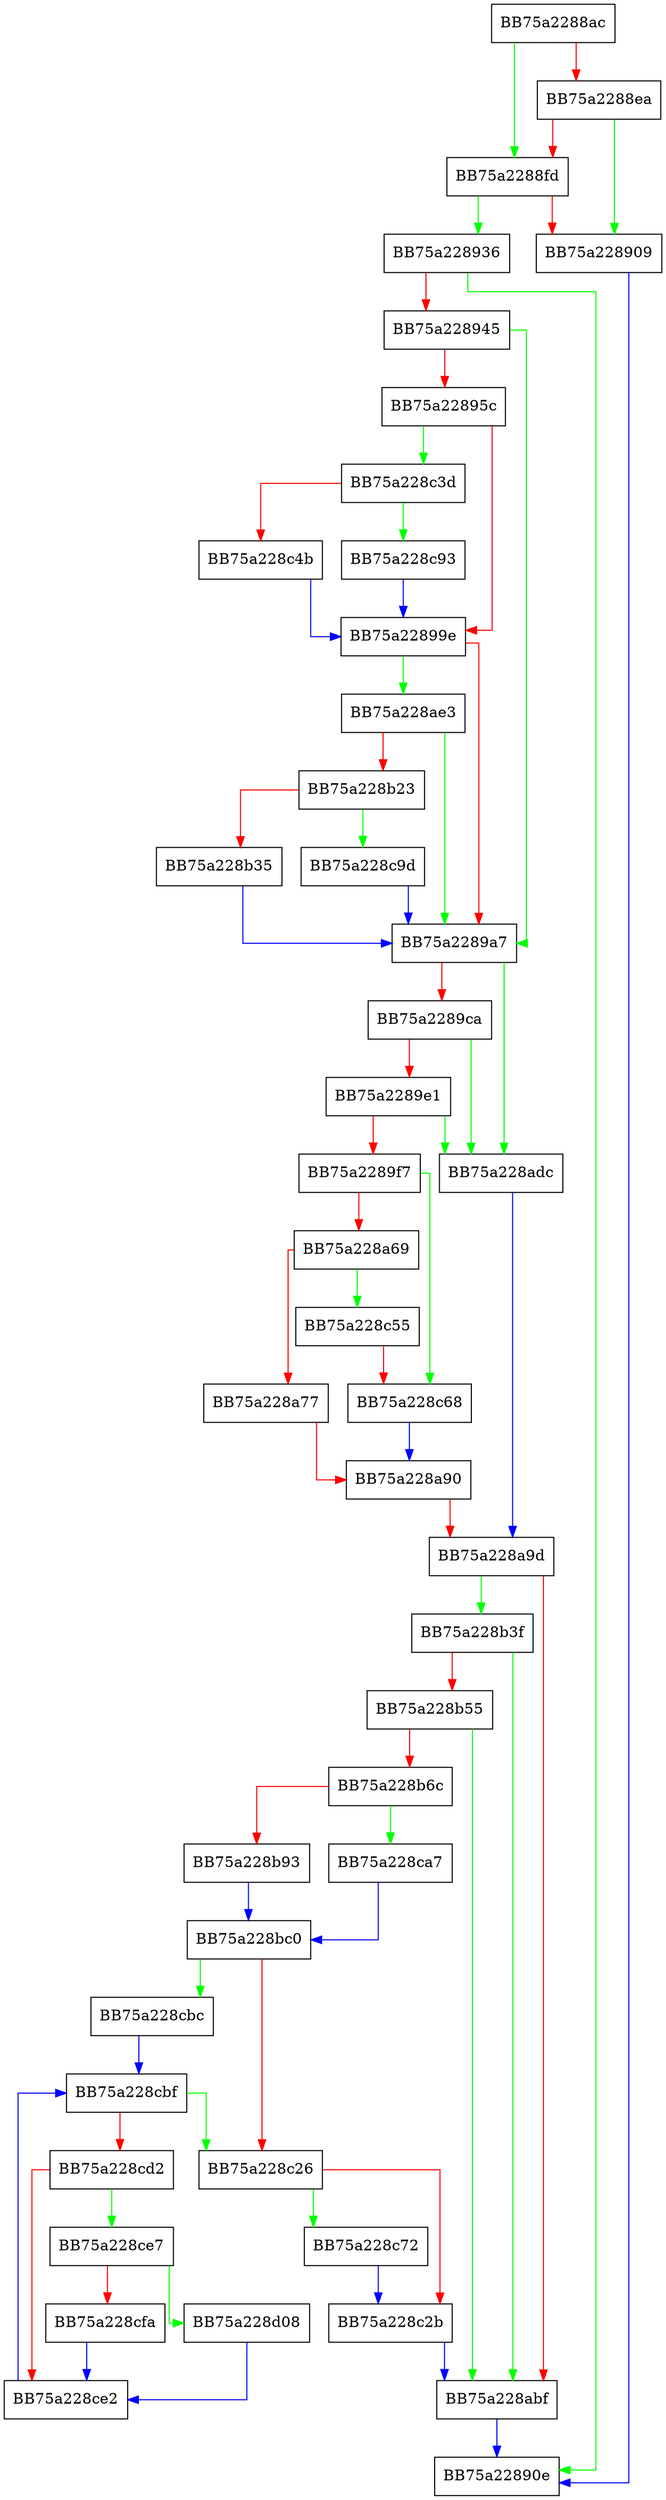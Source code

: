 digraph GetLnkShortcutComponentsHelper {
  node [shape="box"];
  graph [splines=ortho];
  BB75a2288ac -> BB75a2288fd [color="green"];
  BB75a2288ac -> BB75a2288ea [color="red"];
  BB75a2288ea -> BB75a228909 [color="green"];
  BB75a2288ea -> BB75a2288fd [color="red"];
  BB75a2288fd -> BB75a228936 [color="green"];
  BB75a2288fd -> BB75a228909 [color="red"];
  BB75a228909 -> BB75a22890e [color="blue"];
  BB75a228936 -> BB75a22890e [color="green"];
  BB75a228936 -> BB75a228945 [color="red"];
  BB75a228945 -> BB75a2289a7 [color="green"];
  BB75a228945 -> BB75a22895c [color="red"];
  BB75a22895c -> BB75a228c3d [color="green"];
  BB75a22895c -> BB75a22899e [color="red"];
  BB75a22899e -> BB75a228ae3 [color="green"];
  BB75a22899e -> BB75a2289a7 [color="red"];
  BB75a2289a7 -> BB75a228adc [color="green"];
  BB75a2289a7 -> BB75a2289ca [color="red"];
  BB75a2289ca -> BB75a228adc [color="green"];
  BB75a2289ca -> BB75a2289e1 [color="red"];
  BB75a2289e1 -> BB75a228adc [color="green"];
  BB75a2289e1 -> BB75a2289f7 [color="red"];
  BB75a2289f7 -> BB75a228c68 [color="green"];
  BB75a2289f7 -> BB75a228a69 [color="red"];
  BB75a228a69 -> BB75a228c55 [color="green"];
  BB75a228a69 -> BB75a228a77 [color="red"];
  BB75a228a77 -> BB75a228a90 [color="red"];
  BB75a228a90 -> BB75a228a9d [color="red"];
  BB75a228a9d -> BB75a228b3f [color="green"];
  BB75a228a9d -> BB75a228abf [color="red"];
  BB75a228abf -> BB75a22890e [color="blue"];
  BB75a228adc -> BB75a228a9d [color="blue"];
  BB75a228ae3 -> BB75a2289a7 [color="green"];
  BB75a228ae3 -> BB75a228b23 [color="red"];
  BB75a228b23 -> BB75a228c9d [color="green"];
  BB75a228b23 -> BB75a228b35 [color="red"];
  BB75a228b35 -> BB75a2289a7 [color="blue"];
  BB75a228b3f -> BB75a228abf [color="green"];
  BB75a228b3f -> BB75a228b55 [color="red"];
  BB75a228b55 -> BB75a228abf [color="green"];
  BB75a228b55 -> BB75a228b6c [color="red"];
  BB75a228b6c -> BB75a228ca7 [color="green"];
  BB75a228b6c -> BB75a228b93 [color="red"];
  BB75a228b93 -> BB75a228bc0 [color="blue"];
  BB75a228bc0 -> BB75a228cbc [color="green"];
  BB75a228bc0 -> BB75a228c26 [color="red"];
  BB75a228c26 -> BB75a228c72 [color="green"];
  BB75a228c26 -> BB75a228c2b [color="red"];
  BB75a228c2b -> BB75a228abf [color="blue"];
  BB75a228c3d -> BB75a228c93 [color="green"];
  BB75a228c3d -> BB75a228c4b [color="red"];
  BB75a228c4b -> BB75a22899e [color="blue"];
  BB75a228c55 -> BB75a228c68 [color="red"];
  BB75a228c68 -> BB75a228a90 [color="blue"];
  BB75a228c72 -> BB75a228c2b [color="blue"];
  BB75a228c93 -> BB75a22899e [color="blue"];
  BB75a228c9d -> BB75a2289a7 [color="blue"];
  BB75a228ca7 -> BB75a228bc0 [color="blue"];
  BB75a228cbc -> BB75a228cbf [color="blue"];
  BB75a228cbf -> BB75a228c26 [color="green"];
  BB75a228cbf -> BB75a228cd2 [color="red"];
  BB75a228cd2 -> BB75a228ce7 [color="green"];
  BB75a228cd2 -> BB75a228ce2 [color="red"];
  BB75a228ce2 -> BB75a228cbf [color="blue"];
  BB75a228ce7 -> BB75a228d08 [color="green"];
  BB75a228ce7 -> BB75a228cfa [color="red"];
  BB75a228cfa -> BB75a228ce2 [color="blue"];
  BB75a228d08 -> BB75a228ce2 [color="blue"];
}